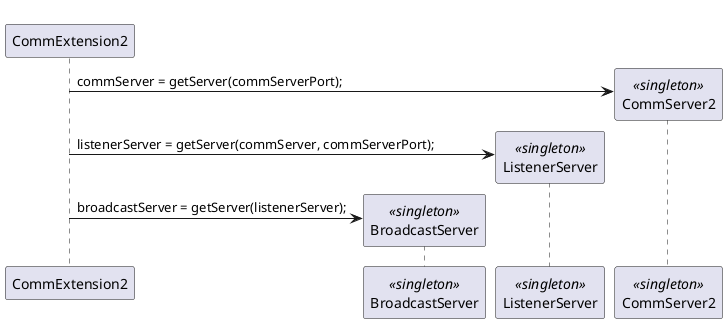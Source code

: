 @startuml
    participant "CommExtension2"
    participant "BroadcastServer"  <<singleton>>
    participant "ListenerServer"  <<singleton>>
    participant "CommServer2"  <<singleton>>


    create CommServer2
    CommExtension2 -> CommServer2 : commServer = getServer(commServerPort);

    create ListenerServer
    CommExtension2 -> ListenerServer : listenerServer = getServer(commServer, commServerPort);

    create BroadcastServer
    CommExtension2 -> BroadcastServer : broadcastServer = getServer(listenerServer);

@enduml
